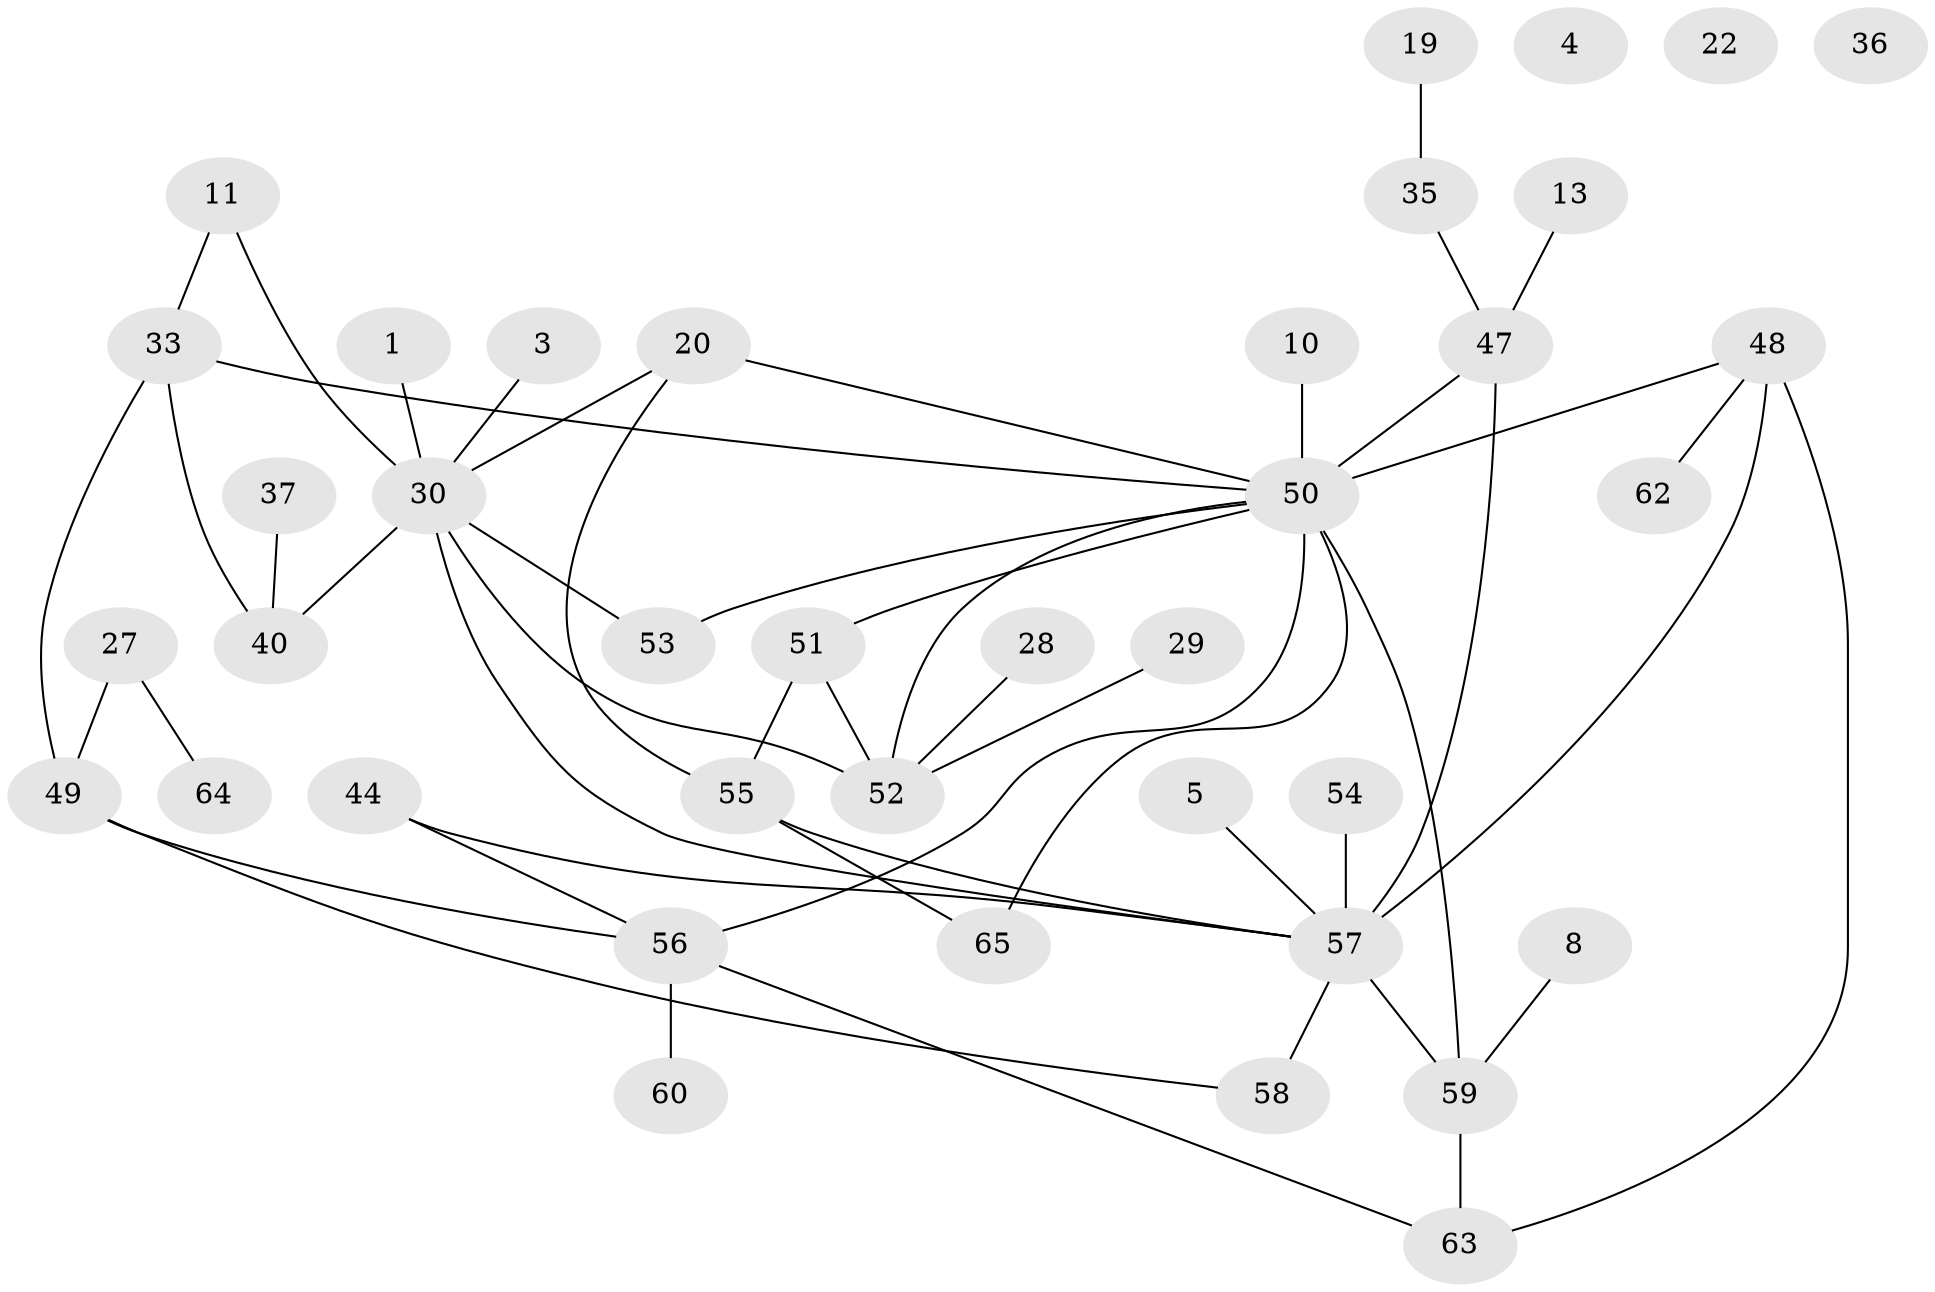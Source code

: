 // original degree distribution, {1: 0.2153846153846154, 4: 0.16923076923076924, 0: 0.046153846153846156, 3: 0.23076923076923078, 2: 0.2153846153846154, 7: 0.015384615384615385, 5: 0.06153846153846154, 6: 0.046153846153846156}
// Generated by graph-tools (version 1.1) at 2025/43/03/04/25 21:43:26]
// undirected, 39 vertices, 51 edges
graph export_dot {
graph [start="1"]
  node [color=gray90,style=filled];
  1;
  3;
  4;
  5;
  8;
  10;
  11;
  13;
  19;
  20;
  22;
  27;
  28;
  29;
  30 [super="+25"];
  33 [super="+2"];
  35 [super="+18"];
  36;
  37;
  40 [super="+14"];
  44;
  47;
  48;
  49;
  50 [super="+41+32"];
  51 [super="+26+31"];
  52 [super="+21+46"];
  53;
  54;
  55;
  56 [super="+42"];
  57 [super="+15+39+43"];
  58;
  59;
  60 [super="+17"];
  62;
  63 [super="+61+24"];
  64;
  65;
  1 -- 30;
  3 -- 30;
  5 -- 57;
  8 -- 59;
  10 -- 50;
  11 -- 30;
  11 -- 33;
  13 -- 47;
  19 -- 35;
  20 -- 55;
  20 -- 30;
  20 -- 50;
  27 -- 49;
  27 -- 64;
  28 -- 52;
  29 -- 52;
  30 -- 40 [weight=2];
  30 -- 52 [weight=2];
  30 -- 53;
  30 -- 57;
  33 -- 40 [weight=2];
  33 -- 49;
  33 -- 50;
  35 -- 47;
  37 -- 40;
  44 -- 56;
  44 -- 57;
  47 -- 57 [weight=2];
  47 -- 50 [weight=2];
  48 -- 62;
  48 -- 57 [weight=2];
  48 -- 50;
  48 -- 63;
  49 -- 56;
  49 -- 58;
  50 -- 53;
  50 -- 59 [weight=2];
  50 -- 65;
  50 -- 51;
  50 -- 52 [weight=2];
  50 -- 56;
  51 -- 55 [weight=2];
  51 -- 52 [weight=2];
  54 -- 57;
  55 -- 65;
  55 -- 57;
  56 -- 60;
  56 -- 63;
  57 -- 59 [weight=2];
  57 -- 58;
  59 -- 63;
}
